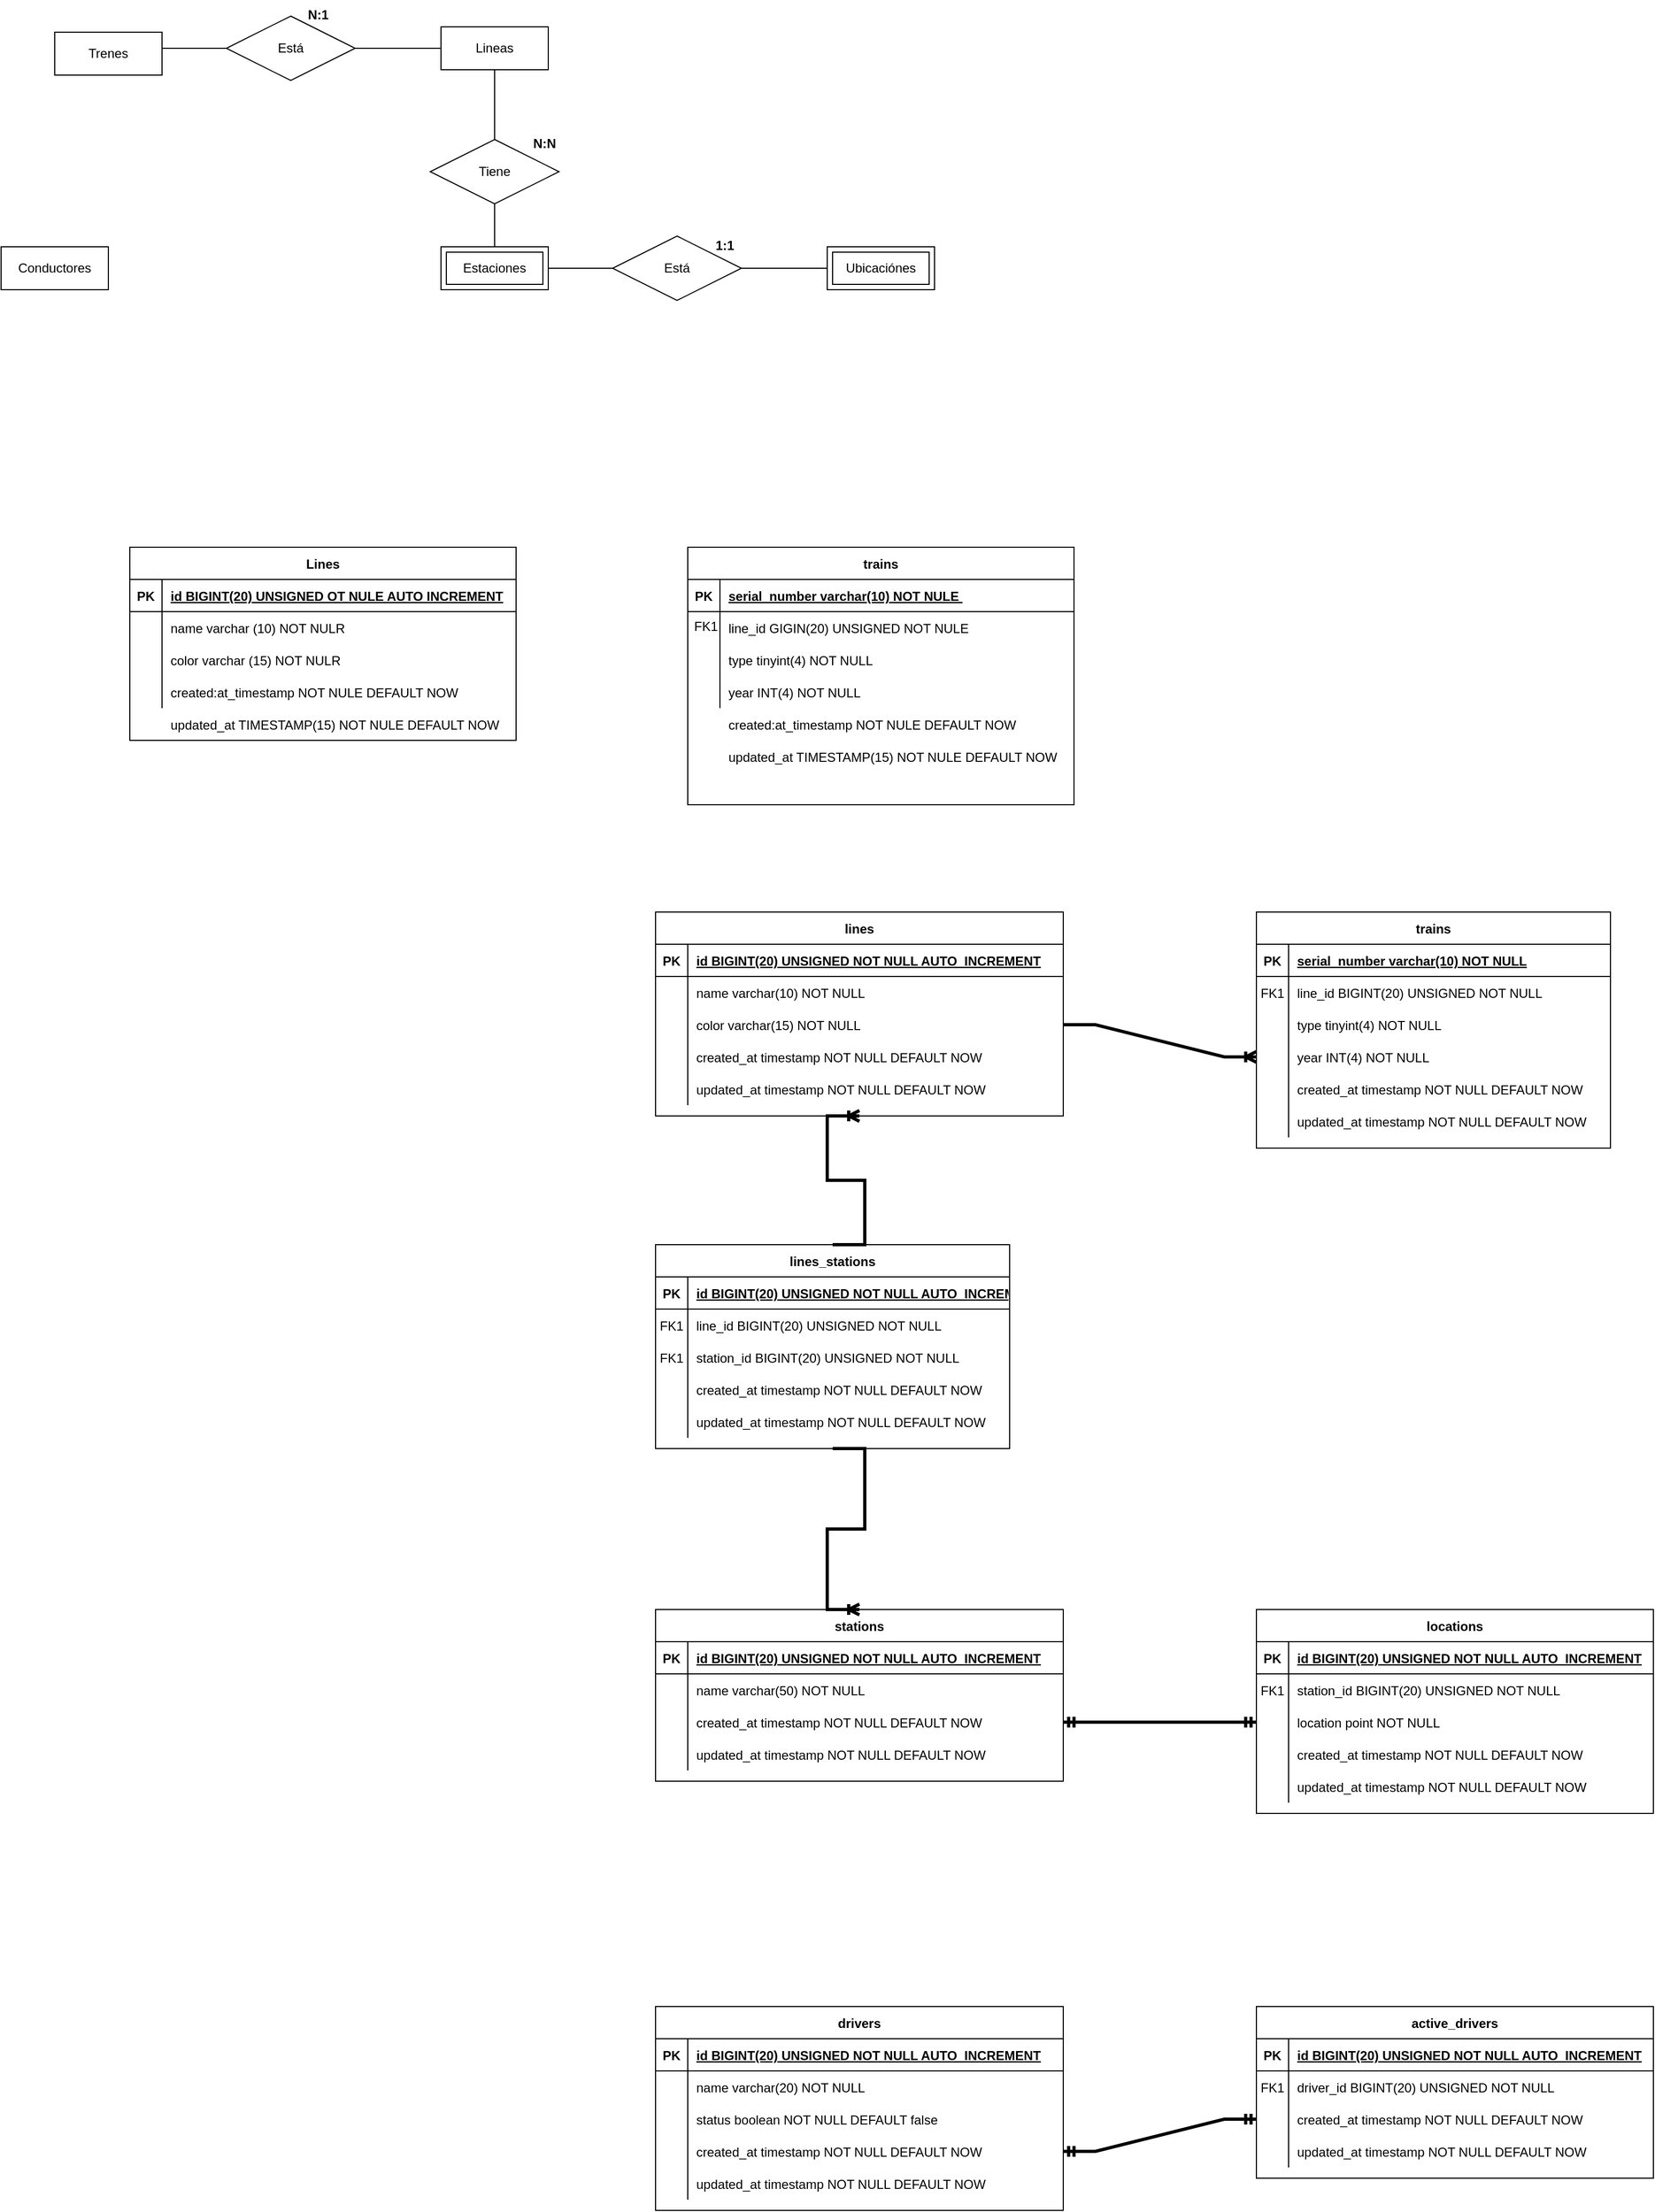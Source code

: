 <mxfile version="20.5.1" type="github">
  <diagram id="R2lEEEUBdFMjLlhIrx00" name="Page-1">
    <mxGraphModel dx="998" dy="540" grid="1" gridSize="10" guides="1" tooltips="1" connect="1" arrows="1" fold="1" page="1" pageScale="1" pageWidth="850" pageHeight="1100" math="0" shadow="0" extFonts="Permanent Marker^https://fonts.googleapis.com/css?family=Permanent+Marker">
      <root>
        <mxCell id="0" />
        <mxCell id="1" parent="0" />
        <mxCell id="ADwHL7MvLa9cQiXMFjHu-1" value="Lineas" style="whiteSpace=wrap;html=1;align=center;" vertex="1" parent="1">
          <mxGeometry x="770" y="315" width="100" height="40" as="geometry" />
        </mxCell>
        <mxCell id="ADwHL7MvLa9cQiXMFjHu-2" value="Trenes" style="whiteSpace=wrap;html=1;align=center;" vertex="1" parent="1">
          <mxGeometry x="410" y="320" width="100" height="40" as="geometry" />
        </mxCell>
        <mxCell id="ADwHL7MvLa9cQiXMFjHu-4" value="Estaciones" style="shape=ext;margin=3;double=1;whiteSpace=wrap;html=1;align=center;" vertex="1" parent="1">
          <mxGeometry x="770" y="520" width="100" height="40" as="geometry" />
        </mxCell>
        <mxCell id="ADwHL7MvLa9cQiXMFjHu-5" value="Ubicaciónes" style="shape=ext;margin=3;double=1;whiteSpace=wrap;html=1;align=center;" vertex="1" parent="1">
          <mxGeometry x="1130" y="520" width="100" height="40" as="geometry" />
        </mxCell>
        <mxCell id="ADwHL7MvLa9cQiXMFjHu-6" value="" style="line;strokeWidth=1;rotatable=0;dashed=0;labelPosition=right;align=left;verticalAlign=middle;spacingTop=0;spacingLeft=6;points=[];portConstraint=eastwest;" vertex="1" parent="1">
          <mxGeometry x="510" y="330" width="60" height="10" as="geometry" />
        </mxCell>
        <mxCell id="ADwHL7MvLa9cQiXMFjHu-8" value="" style="endArrow=none;html=1;rounded=0;exitX=0.5;exitY=1;exitDx=0;exitDy=0;" edge="1" parent="1" source="ADwHL7MvLa9cQiXMFjHu-1" target="ADwHL7MvLa9cQiXMFjHu-12">
          <mxGeometry relative="1" as="geometry">
            <mxPoint x="820" y="430" as="sourcePoint" />
            <mxPoint x="820" y="410" as="targetPoint" />
          </mxGeometry>
        </mxCell>
        <mxCell id="ADwHL7MvLa9cQiXMFjHu-10" value="Está" style="shape=rhombus;perimeter=rhombusPerimeter;whiteSpace=wrap;html=1;align=center;" vertex="1" parent="1">
          <mxGeometry x="570" y="305" width="120" height="60" as="geometry" />
        </mxCell>
        <mxCell id="ADwHL7MvLa9cQiXMFjHu-11" value="" style="line;strokeWidth=1;rotatable=0;dashed=0;labelPosition=right;align=left;verticalAlign=middle;spacingTop=0;spacingLeft=6;points=[];portConstraint=eastwest;" vertex="1" parent="1">
          <mxGeometry x="690" y="330" width="80" height="10" as="geometry" />
        </mxCell>
        <mxCell id="ADwHL7MvLa9cQiXMFjHu-12" value="Tiene" style="shape=rhombus;perimeter=rhombusPerimeter;whiteSpace=wrap;html=1;align=center;" vertex="1" parent="1">
          <mxGeometry x="760" y="420" width="120" height="60" as="geometry" />
        </mxCell>
        <mxCell id="ADwHL7MvLa9cQiXMFjHu-13" value="" style="endArrow=none;html=1;rounded=0;exitX=0.5;exitY=1;exitDx=0;exitDy=0;entryX=0.5;entryY=0;entryDx=0;entryDy=0;" edge="1" parent="1" source="ADwHL7MvLa9cQiXMFjHu-12" target="ADwHL7MvLa9cQiXMFjHu-4">
          <mxGeometry relative="1" as="geometry">
            <mxPoint x="940" y="430" as="sourcePoint" />
            <mxPoint x="940" y="495" as="targetPoint" />
          </mxGeometry>
        </mxCell>
        <mxCell id="ADwHL7MvLa9cQiXMFjHu-14" value="" style="line;strokeWidth=1;rotatable=0;dashed=0;labelPosition=right;align=left;verticalAlign=middle;spacingTop=0;spacingLeft=6;points=[];portConstraint=eastwest;" vertex="1" parent="1">
          <mxGeometry x="870" y="535" width="60" height="10" as="geometry" />
        </mxCell>
        <mxCell id="ADwHL7MvLa9cQiXMFjHu-15" value="Está" style="shape=rhombus;perimeter=rhombusPerimeter;whiteSpace=wrap;html=1;align=center;" vertex="1" parent="1">
          <mxGeometry x="930" y="510" width="120" height="60" as="geometry" />
        </mxCell>
        <mxCell id="ADwHL7MvLa9cQiXMFjHu-16" value="" style="line;strokeWidth=1;rotatable=0;dashed=0;labelPosition=right;align=left;verticalAlign=middle;spacingTop=0;spacingLeft=6;points=[];portConstraint=eastwest;" vertex="1" parent="1">
          <mxGeometry x="1050" y="535" width="80" height="10" as="geometry" />
        </mxCell>
        <mxCell id="ADwHL7MvLa9cQiXMFjHu-17" value="Conductores" style="whiteSpace=wrap;html=1;align=center;" vertex="1" parent="1">
          <mxGeometry x="360" y="520" width="100" height="40" as="geometry" />
        </mxCell>
        <mxCell id="ADwHL7MvLa9cQiXMFjHu-18" value="N:1" style="text;strokeColor=none;fillColor=none;spacingLeft=4;spacingRight=4;overflow=hidden;rotatable=0;points=[[0,0.5],[1,0.5]];portConstraint=eastwest;fontSize=12;fontStyle=1" vertex="1" parent="1">
          <mxGeometry x="640" y="290" width="40" height="30" as="geometry" />
        </mxCell>
        <mxCell id="ADwHL7MvLa9cQiXMFjHu-19" value="1:1" style="text;strokeColor=none;fillColor=none;spacingLeft=4;spacingRight=4;overflow=hidden;rotatable=0;points=[[0,0.5],[1,0.5]];portConstraint=eastwest;fontSize=12;fontStyle=1" vertex="1" parent="1">
          <mxGeometry x="1020" y="505" width="40" height="30" as="geometry" />
        </mxCell>
        <mxCell id="ADwHL7MvLa9cQiXMFjHu-20" value="N:N" style="text;strokeColor=none;fillColor=none;spacingLeft=4;spacingRight=4;overflow=hidden;rotatable=0;points=[[0,0.5],[1,0.5]];portConstraint=eastwest;fontSize=12;fontStyle=1" vertex="1" parent="1">
          <mxGeometry x="850" y="410" width="40" height="30" as="geometry" />
        </mxCell>
        <mxCell id="ADwHL7MvLa9cQiXMFjHu-21" value="Lines" style="shape=table;startSize=30;container=1;collapsible=1;childLayout=tableLayout;fixedRows=1;rowLines=0;fontStyle=1;align=center;resizeLast=1;" vertex="1" parent="1">
          <mxGeometry x="480" y="800" width="360" height="180" as="geometry">
            <mxRectangle x="480" y="800" width="70" height="30" as="alternateBounds" />
          </mxGeometry>
        </mxCell>
        <mxCell id="ADwHL7MvLa9cQiXMFjHu-22" value="" style="shape=tableRow;horizontal=0;startSize=0;swimlaneHead=0;swimlaneBody=0;fillColor=none;collapsible=0;dropTarget=0;points=[[0,0.5],[1,0.5]];portConstraint=eastwest;top=0;left=0;right=0;bottom=1;" vertex="1" parent="ADwHL7MvLa9cQiXMFjHu-21">
          <mxGeometry y="30" width="360" height="30" as="geometry" />
        </mxCell>
        <mxCell id="ADwHL7MvLa9cQiXMFjHu-23" value="PK" style="shape=partialRectangle;connectable=0;fillColor=none;top=0;left=0;bottom=0;right=0;fontStyle=1;overflow=hidden;" vertex="1" parent="ADwHL7MvLa9cQiXMFjHu-22">
          <mxGeometry width="30" height="30" as="geometry">
            <mxRectangle width="30" height="30" as="alternateBounds" />
          </mxGeometry>
        </mxCell>
        <mxCell id="ADwHL7MvLa9cQiXMFjHu-24" value="id BIGINT(20) UNSIGNED OT NULE AUTO INCREMENT" style="shape=partialRectangle;connectable=0;fillColor=none;top=0;left=0;bottom=0;right=0;align=left;spacingLeft=6;fontStyle=5;overflow=hidden;" vertex="1" parent="ADwHL7MvLa9cQiXMFjHu-22">
          <mxGeometry x="30" width="330" height="30" as="geometry">
            <mxRectangle width="330" height="30" as="alternateBounds" />
          </mxGeometry>
        </mxCell>
        <mxCell id="ADwHL7MvLa9cQiXMFjHu-25" value="" style="shape=tableRow;horizontal=0;startSize=0;swimlaneHead=0;swimlaneBody=0;fillColor=none;collapsible=0;dropTarget=0;points=[[0,0.5],[1,0.5]];portConstraint=eastwest;top=0;left=0;right=0;bottom=0;" vertex="1" parent="ADwHL7MvLa9cQiXMFjHu-21">
          <mxGeometry y="60" width="360" height="30" as="geometry" />
        </mxCell>
        <mxCell id="ADwHL7MvLa9cQiXMFjHu-26" value="" style="shape=partialRectangle;connectable=0;fillColor=none;top=0;left=0;bottom=0;right=0;editable=1;overflow=hidden;" vertex="1" parent="ADwHL7MvLa9cQiXMFjHu-25">
          <mxGeometry width="30" height="30" as="geometry">
            <mxRectangle width="30" height="30" as="alternateBounds" />
          </mxGeometry>
        </mxCell>
        <mxCell id="ADwHL7MvLa9cQiXMFjHu-27" value="name varchar (10) NOT NULR" style="shape=partialRectangle;connectable=0;fillColor=none;top=0;left=0;bottom=0;right=0;align=left;spacingLeft=6;overflow=hidden;" vertex="1" parent="ADwHL7MvLa9cQiXMFjHu-25">
          <mxGeometry x="30" width="330" height="30" as="geometry">
            <mxRectangle width="330" height="30" as="alternateBounds" />
          </mxGeometry>
        </mxCell>
        <mxCell id="ADwHL7MvLa9cQiXMFjHu-28" value="" style="shape=tableRow;horizontal=0;startSize=0;swimlaneHead=0;swimlaneBody=0;fillColor=none;collapsible=0;dropTarget=0;points=[[0,0.5],[1,0.5]];portConstraint=eastwest;top=0;left=0;right=0;bottom=0;" vertex="1" parent="ADwHL7MvLa9cQiXMFjHu-21">
          <mxGeometry y="90" width="360" height="30" as="geometry" />
        </mxCell>
        <mxCell id="ADwHL7MvLa9cQiXMFjHu-29" value="" style="shape=partialRectangle;connectable=0;fillColor=none;top=0;left=0;bottom=0;right=0;editable=1;overflow=hidden;" vertex="1" parent="ADwHL7MvLa9cQiXMFjHu-28">
          <mxGeometry width="30" height="30" as="geometry">
            <mxRectangle width="30" height="30" as="alternateBounds" />
          </mxGeometry>
        </mxCell>
        <mxCell id="ADwHL7MvLa9cQiXMFjHu-30" value="color varchar (15) NOT NULR" style="shape=partialRectangle;connectable=0;fillColor=none;top=0;left=0;bottom=0;right=0;align=left;spacingLeft=6;overflow=hidden;" vertex="1" parent="ADwHL7MvLa9cQiXMFjHu-28">
          <mxGeometry x="30" width="330" height="30" as="geometry">
            <mxRectangle width="330" height="30" as="alternateBounds" />
          </mxGeometry>
        </mxCell>
        <mxCell id="ADwHL7MvLa9cQiXMFjHu-31" value="" style="shape=tableRow;horizontal=0;startSize=0;swimlaneHead=0;swimlaneBody=0;fillColor=none;collapsible=0;dropTarget=0;points=[[0,0.5],[1,0.5]];portConstraint=eastwest;top=0;left=0;right=0;bottom=0;" vertex="1" parent="ADwHL7MvLa9cQiXMFjHu-21">
          <mxGeometry y="120" width="360" height="30" as="geometry" />
        </mxCell>
        <mxCell id="ADwHL7MvLa9cQiXMFjHu-32" value="" style="shape=partialRectangle;connectable=0;fillColor=none;top=0;left=0;bottom=0;right=0;editable=1;overflow=hidden;" vertex="1" parent="ADwHL7MvLa9cQiXMFjHu-31">
          <mxGeometry width="30" height="30" as="geometry">
            <mxRectangle width="30" height="30" as="alternateBounds" />
          </mxGeometry>
        </mxCell>
        <mxCell id="ADwHL7MvLa9cQiXMFjHu-33" value="created:at_timestamp NOT NULE DEFAULT NOW" style="shape=partialRectangle;connectable=0;fillColor=none;top=0;left=0;bottom=0;right=0;align=left;spacingLeft=6;overflow=hidden;" vertex="1" parent="ADwHL7MvLa9cQiXMFjHu-31">
          <mxGeometry x="30" width="330" height="30" as="geometry">
            <mxRectangle width="330" height="30" as="alternateBounds" />
          </mxGeometry>
        </mxCell>
        <mxCell id="ADwHL7MvLa9cQiXMFjHu-48" value="updated_at TIMESTAMP(15) NOT NULE DEFAULT NOW" style="shape=partialRectangle;connectable=0;fillColor=none;top=0;left=0;bottom=0;right=0;align=left;spacingLeft=6;overflow=hidden;" vertex="1" parent="1">
          <mxGeometry x="510" y="950" width="330" height="30" as="geometry">
            <mxRectangle width="330" height="30" as="alternateBounds" />
          </mxGeometry>
        </mxCell>
        <mxCell id="ADwHL7MvLa9cQiXMFjHu-49" value="trains" style="shape=table;startSize=30;container=1;collapsible=1;childLayout=tableLayout;fixedRows=1;rowLines=0;fontStyle=1;align=center;resizeLast=1;" vertex="1" parent="1">
          <mxGeometry x="1000" y="800" width="360" height="240" as="geometry">
            <mxRectangle x="480" y="800" width="70" height="30" as="alternateBounds" />
          </mxGeometry>
        </mxCell>
        <mxCell id="ADwHL7MvLa9cQiXMFjHu-50" value="" style="shape=tableRow;horizontal=0;startSize=0;swimlaneHead=0;swimlaneBody=0;fillColor=none;collapsible=0;dropTarget=0;points=[[0,0.5],[1,0.5]];portConstraint=eastwest;top=0;left=0;right=0;bottom=1;" vertex="1" parent="ADwHL7MvLa9cQiXMFjHu-49">
          <mxGeometry y="30" width="360" height="30" as="geometry" />
        </mxCell>
        <mxCell id="ADwHL7MvLa9cQiXMFjHu-51" value="PK" style="shape=partialRectangle;connectable=0;fillColor=none;top=0;left=0;bottom=0;right=0;fontStyle=1;overflow=hidden;" vertex="1" parent="ADwHL7MvLa9cQiXMFjHu-50">
          <mxGeometry width="30" height="30" as="geometry">
            <mxRectangle width="30" height="30" as="alternateBounds" />
          </mxGeometry>
        </mxCell>
        <mxCell id="ADwHL7MvLa9cQiXMFjHu-52" value="serial_number varchar(10) NOT NULE " style="shape=partialRectangle;connectable=0;fillColor=none;top=0;left=0;bottom=0;right=0;align=left;spacingLeft=6;fontStyle=5;overflow=hidden;" vertex="1" parent="ADwHL7MvLa9cQiXMFjHu-50">
          <mxGeometry x="30" width="330" height="30" as="geometry">
            <mxRectangle width="330" height="30" as="alternateBounds" />
          </mxGeometry>
        </mxCell>
        <mxCell id="ADwHL7MvLa9cQiXMFjHu-53" value="" style="shape=tableRow;horizontal=0;startSize=0;swimlaneHead=0;swimlaneBody=0;fillColor=none;collapsible=0;dropTarget=0;points=[[0,0.5],[1,0.5]];portConstraint=eastwest;top=0;left=0;right=0;bottom=0;" vertex="1" parent="ADwHL7MvLa9cQiXMFjHu-49">
          <mxGeometry y="60" width="360" height="30" as="geometry" />
        </mxCell>
        <mxCell id="ADwHL7MvLa9cQiXMFjHu-54" value="" style="shape=partialRectangle;connectable=0;fillColor=none;top=0;left=0;bottom=0;right=0;editable=1;overflow=hidden;" vertex="1" parent="ADwHL7MvLa9cQiXMFjHu-53">
          <mxGeometry width="30" height="30" as="geometry">
            <mxRectangle width="30" height="30" as="alternateBounds" />
          </mxGeometry>
        </mxCell>
        <mxCell id="ADwHL7MvLa9cQiXMFjHu-55" value="line_id GIGIN(20) UNSIGNED NOT NULE" style="shape=partialRectangle;connectable=0;fillColor=none;top=0;left=0;bottom=0;right=0;align=left;spacingLeft=6;overflow=hidden;" vertex="1" parent="ADwHL7MvLa9cQiXMFjHu-53">
          <mxGeometry x="30" width="330" height="30" as="geometry">
            <mxRectangle width="330" height="30" as="alternateBounds" />
          </mxGeometry>
        </mxCell>
        <mxCell id="ADwHL7MvLa9cQiXMFjHu-56" value="" style="shape=tableRow;horizontal=0;startSize=0;swimlaneHead=0;swimlaneBody=0;fillColor=none;collapsible=0;dropTarget=0;points=[[0,0.5],[1,0.5]];portConstraint=eastwest;top=0;left=0;right=0;bottom=0;" vertex="1" parent="ADwHL7MvLa9cQiXMFjHu-49">
          <mxGeometry y="90" width="360" height="30" as="geometry" />
        </mxCell>
        <mxCell id="ADwHL7MvLa9cQiXMFjHu-57" value="" style="shape=partialRectangle;connectable=0;fillColor=none;top=0;left=0;bottom=0;right=0;editable=1;overflow=hidden;" vertex="1" parent="ADwHL7MvLa9cQiXMFjHu-56">
          <mxGeometry width="30" height="30" as="geometry">
            <mxRectangle width="30" height="30" as="alternateBounds" />
          </mxGeometry>
        </mxCell>
        <mxCell id="ADwHL7MvLa9cQiXMFjHu-58" value="type tinyint(4) NOT NULL" style="shape=partialRectangle;connectable=0;fillColor=none;top=0;left=0;bottom=0;right=0;align=left;spacingLeft=6;overflow=hidden;" vertex="1" parent="ADwHL7MvLa9cQiXMFjHu-56">
          <mxGeometry x="30" width="330" height="30" as="geometry">
            <mxRectangle width="330" height="30" as="alternateBounds" />
          </mxGeometry>
        </mxCell>
        <mxCell id="ADwHL7MvLa9cQiXMFjHu-59" value="" style="shape=tableRow;horizontal=0;startSize=0;swimlaneHead=0;swimlaneBody=0;fillColor=none;collapsible=0;dropTarget=0;points=[[0,0.5],[1,0.5]];portConstraint=eastwest;top=0;left=0;right=0;bottom=0;" vertex="1" parent="ADwHL7MvLa9cQiXMFjHu-49">
          <mxGeometry y="120" width="360" height="30" as="geometry" />
        </mxCell>
        <mxCell id="ADwHL7MvLa9cQiXMFjHu-60" value="" style="shape=partialRectangle;connectable=0;fillColor=none;top=0;left=0;bottom=0;right=0;editable=1;overflow=hidden;" vertex="1" parent="ADwHL7MvLa9cQiXMFjHu-59">
          <mxGeometry width="30" height="30" as="geometry">
            <mxRectangle width="30" height="30" as="alternateBounds" />
          </mxGeometry>
        </mxCell>
        <mxCell id="ADwHL7MvLa9cQiXMFjHu-61" value="year INT(4) NOT NULL" style="shape=partialRectangle;connectable=0;fillColor=none;top=0;left=0;bottom=0;right=0;align=left;spacingLeft=6;overflow=hidden;" vertex="1" parent="ADwHL7MvLa9cQiXMFjHu-59">
          <mxGeometry x="30" width="330" height="30" as="geometry">
            <mxRectangle width="330" height="30" as="alternateBounds" />
          </mxGeometry>
        </mxCell>
        <mxCell id="ADwHL7MvLa9cQiXMFjHu-62" value="created:at_timestamp NOT NULE DEFAULT NOW" style="shape=partialRectangle;connectable=0;fillColor=none;top=0;left=0;bottom=0;right=0;align=left;spacingLeft=6;overflow=hidden;" vertex="1" parent="1">
          <mxGeometry x="1030" y="950" width="330" height="30" as="geometry">
            <mxRectangle width="330" height="30" as="alternateBounds" />
          </mxGeometry>
        </mxCell>
        <mxCell id="ADwHL7MvLa9cQiXMFjHu-63" value="FK1" style="text;strokeColor=none;fillColor=none;spacingLeft=4;spacingRight=4;overflow=hidden;rotatable=0;points=[[0,0.5],[1,0.5]];portConstraint=eastwest;fontSize=12;" vertex="1" parent="1">
          <mxGeometry x="1000" y="860" width="40" height="30" as="geometry" />
        </mxCell>
        <mxCell id="ADwHL7MvLa9cQiXMFjHu-64" value="updated_at TIMESTAMP(15) NOT NULE DEFAULT NOW" style="shape=partialRectangle;connectable=0;fillColor=none;top=0;left=0;bottom=0;right=0;align=left;spacingLeft=6;overflow=hidden;" vertex="1" parent="1">
          <mxGeometry x="1030" y="980" width="330" height="30" as="geometry">
            <mxRectangle width="330" height="30" as="alternateBounds" />
          </mxGeometry>
        </mxCell>
        <mxCell id="ADwHL7MvLa9cQiXMFjHu-66" value="lines" style="shape=table;startSize=30;container=1;collapsible=1;childLayout=tableLayout;fixedRows=1;rowLines=0;fontStyle=1;align=center;resizeLast=1;" vertex="1" parent="1">
          <mxGeometry x="970" y="1140" width="380" height="190" as="geometry" />
        </mxCell>
        <mxCell id="ADwHL7MvLa9cQiXMFjHu-67" value="" style="shape=partialRectangle;collapsible=0;dropTarget=0;pointerEvents=0;fillColor=none;points=[[0,0.5],[1,0.5]];portConstraint=eastwest;top=0;left=0;right=0;bottom=1;" vertex="1" parent="ADwHL7MvLa9cQiXMFjHu-66">
          <mxGeometry y="30" width="380" height="30" as="geometry" />
        </mxCell>
        <mxCell id="ADwHL7MvLa9cQiXMFjHu-68" value="PK" style="shape=partialRectangle;overflow=hidden;connectable=0;fillColor=none;top=0;left=0;bottom=0;right=0;fontStyle=1;" vertex="1" parent="ADwHL7MvLa9cQiXMFjHu-67">
          <mxGeometry width="30" height="30" as="geometry">
            <mxRectangle width="30" height="30" as="alternateBounds" />
          </mxGeometry>
        </mxCell>
        <mxCell id="ADwHL7MvLa9cQiXMFjHu-69" value="id BIGINT(20) UNSIGNED NOT NULL AUTO_INCREMENT" style="shape=partialRectangle;overflow=hidden;connectable=0;fillColor=none;top=0;left=0;bottom=0;right=0;align=left;spacingLeft=6;fontStyle=5;" vertex="1" parent="ADwHL7MvLa9cQiXMFjHu-67">
          <mxGeometry x="30" width="350" height="30" as="geometry">
            <mxRectangle width="350" height="30" as="alternateBounds" />
          </mxGeometry>
        </mxCell>
        <mxCell id="ADwHL7MvLa9cQiXMFjHu-70" value="" style="shape=partialRectangle;collapsible=0;dropTarget=0;pointerEvents=0;fillColor=none;points=[[0,0.5],[1,0.5]];portConstraint=eastwest;top=0;left=0;right=0;bottom=0;" vertex="1" parent="ADwHL7MvLa9cQiXMFjHu-66">
          <mxGeometry y="60" width="380" height="30" as="geometry" />
        </mxCell>
        <mxCell id="ADwHL7MvLa9cQiXMFjHu-71" value="" style="shape=partialRectangle;overflow=hidden;connectable=0;fillColor=none;top=0;left=0;bottom=0;right=0;" vertex="1" parent="ADwHL7MvLa9cQiXMFjHu-70">
          <mxGeometry width="30" height="30" as="geometry">
            <mxRectangle width="30" height="30" as="alternateBounds" />
          </mxGeometry>
        </mxCell>
        <mxCell id="ADwHL7MvLa9cQiXMFjHu-72" value="name varchar(10) NOT NULL" style="shape=partialRectangle;overflow=hidden;connectable=0;fillColor=none;top=0;left=0;bottom=0;right=0;align=left;spacingLeft=6;" vertex="1" parent="ADwHL7MvLa9cQiXMFjHu-70">
          <mxGeometry x="30" width="350" height="30" as="geometry">
            <mxRectangle width="350" height="30" as="alternateBounds" />
          </mxGeometry>
        </mxCell>
        <mxCell id="ADwHL7MvLa9cQiXMFjHu-73" value="" style="shape=partialRectangle;collapsible=0;dropTarget=0;pointerEvents=0;fillColor=none;points=[[0,0.5],[1,0.5]];portConstraint=eastwest;top=0;left=0;right=0;bottom=0;" vertex="1" parent="ADwHL7MvLa9cQiXMFjHu-66">
          <mxGeometry y="90" width="380" height="30" as="geometry" />
        </mxCell>
        <mxCell id="ADwHL7MvLa9cQiXMFjHu-74" value="" style="shape=partialRectangle;overflow=hidden;connectable=0;fillColor=none;top=0;left=0;bottom=0;right=0;" vertex="1" parent="ADwHL7MvLa9cQiXMFjHu-73">
          <mxGeometry width="30" height="30" as="geometry">
            <mxRectangle width="30" height="30" as="alternateBounds" />
          </mxGeometry>
        </mxCell>
        <mxCell id="ADwHL7MvLa9cQiXMFjHu-75" value="color varchar(15) NOT NULL" style="shape=partialRectangle;overflow=hidden;connectable=0;fillColor=none;top=0;left=0;bottom=0;right=0;align=left;spacingLeft=6;" vertex="1" parent="ADwHL7MvLa9cQiXMFjHu-73">
          <mxGeometry x="30" width="350" height="30" as="geometry">
            <mxRectangle width="350" height="30" as="alternateBounds" />
          </mxGeometry>
        </mxCell>
        <mxCell id="ADwHL7MvLa9cQiXMFjHu-76" value="" style="shape=partialRectangle;collapsible=0;dropTarget=0;pointerEvents=0;fillColor=none;points=[[0,0.5],[1,0.5]];portConstraint=eastwest;top=0;left=0;right=0;bottom=0;" vertex="1" parent="ADwHL7MvLa9cQiXMFjHu-66">
          <mxGeometry y="120" width="380" height="30" as="geometry" />
        </mxCell>
        <mxCell id="ADwHL7MvLa9cQiXMFjHu-77" value="" style="shape=partialRectangle;overflow=hidden;connectable=0;fillColor=none;top=0;left=0;bottom=0;right=0;" vertex="1" parent="ADwHL7MvLa9cQiXMFjHu-76">
          <mxGeometry width="30" height="30" as="geometry">
            <mxRectangle width="30" height="30" as="alternateBounds" />
          </mxGeometry>
        </mxCell>
        <mxCell id="ADwHL7MvLa9cQiXMFjHu-78" value="created_at timestamp NOT NULL DEFAULT NOW" style="shape=partialRectangle;overflow=hidden;connectable=0;fillColor=none;top=0;left=0;bottom=0;right=0;align=left;spacingLeft=6;" vertex="1" parent="ADwHL7MvLa9cQiXMFjHu-76">
          <mxGeometry x="30" width="350" height="30" as="geometry">
            <mxRectangle width="350" height="30" as="alternateBounds" />
          </mxGeometry>
        </mxCell>
        <mxCell id="ADwHL7MvLa9cQiXMFjHu-79" value="" style="shape=partialRectangle;collapsible=0;dropTarget=0;pointerEvents=0;fillColor=none;points=[[0,0.5],[1,0.5]];portConstraint=eastwest;top=0;left=0;right=0;bottom=0;" vertex="1" parent="ADwHL7MvLa9cQiXMFjHu-66">
          <mxGeometry y="150" width="380" height="30" as="geometry" />
        </mxCell>
        <mxCell id="ADwHL7MvLa9cQiXMFjHu-80" value="" style="shape=partialRectangle;overflow=hidden;connectable=0;fillColor=none;top=0;left=0;bottom=0;right=0;" vertex="1" parent="ADwHL7MvLa9cQiXMFjHu-79">
          <mxGeometry width="30" height="30" as="geometry">
            <mxRectangle width="30" height="30" as="alternateBounds" />
          </mxGeometry>
        </mxCell>
        <mxCell id="ADwHL7MvLa9cQiXMFjHu-81" value="updated_at timestamp NOT NULL DEFAULT NOW" style="shape=partialRectangle;overflow=hidden;connectable=0;fillColor=none;top=0;left=0;bottom=0;right=0;align=left;spacingLeft=6;" vertex="1" parent="ADwHL7MvLa9cQiXMFjHu-79">
          <mxGeometry x="30" width="350" height="30" as="geometry">
            <mxRectangle width="350" height="30" as="alternateBounds" />
          </mxGeometry>
        </mxCell>
        <mxCell id="ADwHL7MvLa9cQiXMFjHu-82" value="trains" style="shape=table;startSize=30;container=1;collapsible=1;childLayout=tableLayout;fixedRows=1;rowLines=0;fontStyle=1;align=center;resizeLast=1;" vertex="1" parent="1">
          <mxGeometry x="1530" y="1140" width="330" height="220" as="geometry" />
        </mxCell>
        <mxCell id="ADwHL7MvLa9cQiXMFjHu-83" value="" style="shape=partialRectangle;collapsible=0;dropTarget=0;pointerEvents=0;fillColor=none;points=[[0,0.5],[1,0.5]];portConstraint=eastwest;top=0;left=0;right=0;bottom=1;" vertex="1" parent="ADwHL7MvLa9cQiXMFjHu-82">
          <mxGeometry y="30" width="330" height="30" as="geometry" />
        </mxCell>
        <mxCell id="ADwHL7MvLa9cQiXMFjHu-84" value="PK" style="shape=partialRectangle;overflow=hidden;connectable=0;fillColor=none;top=0;left=0;bottom=0;right=0;fontStyle=1;" vertex="1" parent="ADwHL7MvLa9cQiXMFjHu-83">
          <mxGeometry width="30" height="30" as="geometry">
            <mxRectangle width="30" height="30" as="alternateBounds" />
          </mxGeometry>
        </mxCell>
        <mxCell id="ADwHL7MvLa9cQiXMFjHu-85" value="serial_number varchar(10) NOT NULL " style="shape=partialRectangle;overflow=hidden;connectable=0;fillColor=none;top=0;left=0;bottom=0;right=0;align=left;spacingLeft=6;fontStyle=5;" vertex="1" parent="ADwHL7MvLa9cQiXMFjHu-83">
          <mxGeometry x="30" width="300" height="30" as="geometry">
            <mxRectangle width="300" height="30" as="alternateBounds" />
          </mxGeometry>
        </mxCell>
        <mxCell id="ADwHL7MvLa9cQiXMFjHu-86" value="" style="shape=partialRectangle;collapsible=0;dropTarget=0;pointerEvents=0;fillColor=none;points=[[0,0.5],[1,0.5]];portConstraint=eastwest;top=0;left=0;right=0;bottom=0;" vertex="1" parent="ADwHL7MvLa9cQiXMFjHu-82">
          <mxGeometry y="60" width="330" height="30" as="geometry" />
        </mxCell>
        <mxCell id="ADwHL7MvLa9cQiXMFjHu-87" value="FK1" style="shape=partialRectangle;overflow=hidden;connectable=0;fillColor=none;top=0;left=0;bottom=0;right=0;" vertex="1" parent="ADwHL7MvLa9cQiXMFjHu-86">
          <mxGeometry width="30" height="30" as="geometry">
            <mxRectangle width="30" height="30" as="alternateBounds" />
          </mxGeometry>
        </mxCell>
        <mxCell id="ADwHL7MvLa9cQiXMFjHu-88" value="line_id BIGINT(20) UNSIGNED NOT NULL" style="shape=partialRectangle;overflow=hidden;connectable=0;fillColor=none;top=0;left=0;bottom=0;right=0;align=left;spacingLeft=6;" vertex="1" parent="ADwHL7MvLa9cQiXMFjHu-86">
          <mxGeometry x="30" width="300" height="30" as="geometry">
            <mxRectangle width="300" height="30" as="alternateBounds" />
          </mxGeometry>
        </mxCell>
        <mxCell id="ADwHL7MvLa9cQiXMFjHu-89" value="" style="shape=partialRectangle;collapsible=0;dropTarget=0;pointerEvents=0;fillColor=none;points=[[0,0.5],[1,0.5]];portConstraint=eastwest;top=0;left=0;right=0;bottom=0;" vertex="1" parent="ADwHL7MvLa9cQiXMFjHu-82">
          <mxGeometry y="90" width="330" height="30" as="geometry" />
        </mxCell>
        <mxCell id="ADwHL7MvLa9cQiXMFjHu-90" value="" style="shape=partialRectangle;overflow=hidden;connectable=0;fillColor=none;top=0;left=0;bottom=0;right=0;" vertex="1" parent="ADwHL7MvLa9cQiXMFjHu-89">
          <mxGeometry width="30" height="30" as="geometry">
            <mxRectangle width="30" height="30" as="alternateBounds" />
          </mxGeometry>
        </mxCell>
        <mxCell id="ADwHL7MvLa9cQiXMFjHu-91" value="type tinyint(4) NOT NULL" style="shape=partialRectangle;overflow=hidden;connectable=0;fillColor=none;top=0;left=0;bottom=0;right=0;align=left;spacingLeft=6;" vertex="1" parent="ADwHL7MvLa9cQiXMFjHu-89">
          <mxGeometry x="30" width="300" height="30" as="geometry">
            <mxRectangle width="300" height="30" as="alternateBounds" />
          </mxGeometry>
        </mxCell>
        <mxCell id="ADwHL7MvLa9cQiXMFjHu-92" value="" style="shape=partialRectangle;collapsible=0;dropTarget=0;pointerEvents=0;fillColor=none;points=[[0,0.5],[1,0.5]];portConstraint=eastwest;top=0;left=0;right=0;bottom=0;" vertex="1" parent="ADwHL7MvLa9cQiXMFjHu-82">
          <mxGeometry y="120" width="330" height="30" as="geometry" />
        </mxCell>
        <mxCell id="ADwHL7MvLa9cQiXMFjHu-93" value="" style="shape=partialRectangle;overflow=hidden;connectable=0;fillColor=none;top=0;left=0;bottom=0;right=0;" vertex="1" parent="ADwHL7MvLa9cQiXMFjHu-92">
          <mxGeometry width="30" height="30" as="geometry">
            <mxRectangle width="30" height="30" as="alternateBounds" />
          </mxGeometry>
        </mxCell>
        <mxCell id="ADwHL7MvLa9cQiXMFjHu-94" value="year INT(4) NOT NULL" style="shape=partialRectangle;overflow=hidden;connectable=0;fillColor=none;top=0;left=0;bottom=0;right=0;align=left;spacingLeft=6;" vertex="1" parent="ADwHL7MvLa9cQiXMFjHu-92">
          <mxGeometry x="30" width="300" height="30" as="geometry">
            <mxRectangle width="300" height="30" as="alternateBounds" />
          </mxGeometry>
        </mxCell>
        <mxCell id="ADwHL7MvLa9cQiXMFjHu-95" value="" style="shape=partialRectangle;collapsible=0;dropTarget=0;pointerEvents=0;fillColor=none;points=[[0,0.5],[1,0.5]];portConstraint=eastwest;top=0;left=0;right=0;bottom=0;" vertex="1" parent="ADwHL7MvLa9cQiXMFjHu-82">
          <mxGeometry y="150" width="330" height="30" as="geometry" />
        </mxCell>
        <mxCell id="ADwHL7MvLa9cQiXMFjHu-96" value="" style="shape=partialRectangle;overflow=hidden;connectable=0;fillColor=none;top=0;left=0;bottom=0;right=0;" vertex="1" parent="ADwHL7MvLa9cQiXMFjHu-95">
          <mxGeometry width="30" height="30" as="geometry">
            <mxRectangle width="30" height="30" as="alternateBounds" />
          </mxGeometry>
        </mxCell>
        <mxCell id="ADwHL7MvLa9cQiXMFjHu-97" value="created_at timestamp NOT NULL DEFAULT NOW" style="shape=partialRectangle;overflow=hidden;connectable=0;fillColor=none;top=0;left=0;bottom=0;right=0;align=left;spacingLeft=6;" vertex="1" parent="ADwHL7MvLa9cQiXMFjHu-95">
          <mxGeometry x="30" width="300" height="30" as="geometry">
            <mxRectangle width="300" height="30" as="alternateBounds" />
          </mxGeometry>
        </mxCell>
        <mxCell id="ADwHL7MvLa9cQiXMFjHu-98" value="" style="shape=partialRectangle;collapsible=0;dropTarget=0;pointerEvents=0;fillColor=none;points=[[0,0.5],[1,0.5]];portConstraint=eastwest;top=0;left=0;right=0;bottom=0;" vertex="1" parent="ADwHL7MvLa9cQiXMFjHu-82">
          <mxGeometry y="180" width="330" height="30" as="geometry" />
        </mxCell>
        <mxCell id="ADwHL7MvLa9cQiXMFjHu-99" value="" style="shape=partialRectangle;overflow=hidden;connectable=0;fillColor=none;top=0;left=0;bottom=0;right=0;" vertex="1" parent="ADwHL7MvLa9cQiXMFjHu-98">
          <mxGeometry width="30" height="30" as="geometry">
            <mxRectangle width="30" height="30" as="alternateBounds" />
          </mxGeometry>
        </mxCell>
        <mxCell id="ADwHL7MvLa9cQiXMFjHu-100" value="updated_at timestamp NOT NULL DEFAULT NOW" style="shape=partialRectangle;overflow=hidden;connectable=0;fillColor=none;top=0;left=0;bottom=0;right=0;align=left;spacingLeft=6;" vertex="1" parent="ADwHL7MvLa9cQiXMFjHu-98">
          <mxGeometry x="30" width="300" height="30" as="geometry">
            <mxRectangle width="300" height="30" as="alternateBounds" />
          </mxGeometry>
        </mxCell>
        <mxCell id="ADwHL7MvLa9cQiXMFjHu-101" value="stations" style="shape=table;startSize=30;container=1;collapsible=1;childLayout=tableLayout;fixedRows=1;rowLines=0;fontStyle=1;align=center;resizeLast=1;" vertex="1" parent="1">
          <mxGeometry x="970" y="1790" width="380" height="160.0" as="geometry" />
        </mxCell>
        <mxCell id="ADwHL7MvLa9cQiXMFjHu-102" value="" style="shape=partialRectangle;collapsible=0;dropTarget=0;pointerEvents=0;fillColor=none;points=[[0,0.5],[1,0.5]];portConstraint=eastwest;top=0;left=0;right=0;bottom=1;" vertex="1" parent="ADwHL7MvLa9cQiXMFjHu-101">
          <mxGeometry y="30" width="380" height="30" as="geometry" />
        </mxCell>
        <mxCell id="ADwHL7MvLa9cQiXMFjHu-103" value="PK" style="shape=partialRectangle;overflow=hidden;connectable=0;fillColor=none;top=0;left=0;bottom=0;right=0;fontStyle=1;" vertex="1" parent="ADwHL7MvLa9cQiXMFjHu-102">
          <mxGeometry width="30" height="30" as="geometry">
            <mxRectangle width="30" height="30" as="alternateBounds" />
          </mxGeometry>
        </mxCell>
        <mxCell id="ADwHL7MvLa9cQiXMFjHu-104" value="id BIGINT(20) UNSIGNED NOT NULL AUTO_INCREMENT" style="shape=partialRectangle;overflow=hidden;connectable=0;fillColor=none;top=0;left=0;bottom=0;right=0;align=left;spacingLeft=6;fontStyle=5;" vertex="1" parent="ADwHL7MvLa9cQiXMFjHu-102">
          <mxGeometry x="30" width="350" height="30" as="geometry">
            <mxRectangle width="350" height="30" as="alternateBounds" />
          </mxGeometry>
        </mxCell>
        <mxCell id="ADwHL7MvLa9cQiXMFjHu-105" value="" style="shape=partialRectangle;collapsible=0;dropTarget=0;pointerEvents=0;fillColor=none;points=[[0,0.5],[1,0.5]];portConstraint=eastwest;top=0;left=0;right=0;bottom=0;" vertex="1" parent="ADwHL7MvLa9cQiXMFjHu-101">
          <mxGeometry y="60" width="380" height="30" as="geometry" />
        </mxCell>
        <mxCell id="ADwHL7MvLa9cQiXMFjHu-106" value="" style="shape=partialRectangle;overflow=hidden;connectable=0;fillColor=none;top=0;left=0;bottom=0;right=0;" vertex="1" parent="ADwHL7MvLa9cQiXMFjHu-105">
          <mxGeometry width="30" height="30" as="geometry">
            <mxRectangle width="30" height="30" as="alternateBounds" />
          </mxGeometry>
        </mxCell>
        <mxCell id="ADwHL7MvLa9cQiXMFjHu-107" value="name varchar(50) NOT NULL" style="shape=partialRectangle;overflow=hidden;connectable=0;fillColor=none;top=0;left=0;bottom=0;right=0;align=left;spacingLeft=6;" vertex="1" parent="ADwHL7MvLa9cQiXMFjHu-105">
          <mxGeometry x="30" width="350" height="30" as="geometry">
            <mxRectangle width="350" height="30" as="alternateBounds" />
          </mxGeometry>
        </mxCell>
        <mxCell id="ADwHL7MvLa9cQiXMFjHu-108" value="" style="shape=partialRectangle;collapsible=0;dropTarget=0;pointerEvents=0;fillColor=none;points=[[0,0.5],[1,0.5]];portConstraint=eastwest;top=0;left=0;right=0;bottom=0;" vertex="1" parent="ADwHL7MvLa9cQiXMFjHu-101">
          <mxGeometry y="90" width="380" height="30" as="geometry" />
        </mxCell>
        <mxCell id="ADwHL7MvLa9cQiXMFjHu-109" value="" style="shape=partialRectangle;overflow=hidden;connectable=0;fillColor=none;top=0;left=0;bottom=0;right=0;" vertex="1" parent="ADwHL7MvLa9cQiXMFjHu-108">
          <mxGeometry width="30" height="30" as="geometry">
            <mxRectangle width="30" height="30" as="alternateBounds" />
          </mxGeometry>
        </mxCell>
        <mxCell id="ADwHL7MvLa9cQiXMFjHu-110" value="created_at timestamp NOT NULL DEFAULT NOW" style="shape=partialRectangle;overflow=hidden;connectable=0;fillColor=none;top=0;left=0;bottom=0;right=0;align=left;spacingLeft=6;" vertex="1" parent="ADwHL7MvLa9cQiXMFjHu-108">
          <mxGeometry x="30" width="350" height="30" as="geometry">
            <mxRectangle width="350" height="30" as="alternateBounds" />
          </mxGeometry>
        </mxCell>
        <mxCell id="ADwHL7MvLa9cQiXMFjHu-111" value="" style="shape=partialRectangle;collapsible=0;dropTarget=0;pointerEvents=0;fillColor=none;points=[[0,0.5],[1,0.5]];portConstraint=eastwest;top=0;left=0;right=0;bottom=0;" vertex="1" parent="ADwHL7MvLa9cQiXMFjHu-101">
          <mxGeometry y="120" width="380" height="30" as="geometry" />
        </mxCell>
        <mxCell id="ADwHL7MvLa9cQiXMFjHu-112" value="" style="shape=partialRectangle;overflow=hidden;connectable=0;fillColor=none;top=0;left=0;bottom=0;right=0;" vertex="1" parent="ADwHL7MvLa9cQiXMFjHu-111">
          <mxGeometry width="30" height="30" as="geometry">
            <mxRectangle width="30" height="30" as="alternateBounds" />
          </mxGeometry>
        </mxCell>
        <mxCell id="ADwHL7MvLa9cQiXMFjHu-113" value="updated_at timestamp NOT NULL DEFAULT NOW" style="shape=partialRectangle;overflow=hidden;connectable=0;fillColor=none;top=0;left=0;bottom=0;right=0;align=left;spacingLeft=6;" vertex="1" parent="ADwHL7MvLa9cQiXMFjHu-111">
          <mxGeometry x="30" width="350" height="30" as="geometry">
            <mxRectangle width="350" height="30" as="alternateBounds" />
          </mxGeometry>
        </mxCell>
        <mxCell id="ADwHL7MvLa9cQiXMFjHu-114" value="locations" style="shape=table;startSize=30;container=1;collapsible=1;childLayout=tableLayout;fixedRows=1;rowLines=0;fontStyle=1;align=center;resizeLast=1;" vertex="1" parent="1">
          <mxGeometry x="1530" y="1790" width="370" height="190" as="geometry" />
        </mxCell>
        <mxCell id="ADwHL7MvLa9cQiXMFjHu-115" value="" style="shape=partialRectangle;collapsible=0;dropTarget=0;pointerEvents=0;fillColor=none;points=[[0,0.5],[1,0.5]];portConstraint=eastwest;top=0;left=0;right=0;bottom=1;" vertex="1" parent="ADwHL7MvLa9cQiXMFjHu-114">
          <mxGeometry y="30" width="370" height="30" as="geometry" />
        </mxCell>
        <mxCell id="ADwHL7MvLa9cQiXMFjHu-116" value="PK" style="shape=partialRectangle;overflow=hidden;connectable=0;fillColor=none;top=0;left=0;bottom=0;right=0;fontStyle=1;" vertex="1" parent="ADwHL7MvLa9cQiXMFjHu-115">
          <mxGeometry width="30" height="30" as="geometry">
            <mxRectangle width="30" height="30" as="alternateBounds" />
          </mxGeometry>
        </mxCell>
        <mxCell id="ADwHL7MvLa9cQiXMFjHu-117" value="id BIGINT(20) UNSIGNED NOT NULL AUTO_INCREMENT" style="shape=partialRectangle;overflow=hidden;connectable=0;fillColor=none;top=0;left=0;bottom=0;right=0;align=left;spacingLeft=6;fontStyle=5;" vertex="1" parent="ADwHL7MvLa9cQiXMFjHu-115">
          <mxGeometry x="30" width="340" height="30" as="geometry">
            <mxRectangle width="340" height="30" as="alternateBounds" />
          </mxGeometry>
        </mxCell>
        <mxCell id="ADwHL7MvLa9cQiXMFjHu-118" value="" style="shape=partialRectangle;collapsible=0;dropTarget=0;pointerEvents=0;fillColor=none;points=[[0,0.5],[1,0.5]];portConstraint=eastwest;top=0;left=0;right=0;bottom=0;" vertex="1" parent="ADwHL7MvLa9cQiXMFjHu-114">
          <mxGeometry y="60" width="370" height="30" as="geometry" />
        </mxCell>
        <mxCell id="ADwHL7MvLa9cQiXMFjHu-119" value="FK1" style="shape=partialRectangle;overflow=hidden;connectable=0;fillColor=none;top=0;left=0;bottom=0;right=0;" vertex="1" parent="ADwHL7MvLa9cQiXMFjHu-118">
          <mxGeometry width="30" height="30" as="geometry">
            <mxRectangle width="30" height="30" as="alternateBounds" />
          </mxGeometry>
        </mxCell>
        <mxCell id="ADwHL7MvLa9cQiXMFjHu-120" value="station_id BIGINT(20) UNSIGNED NOT NULL" style="shape=partialRectangle;overflow=hidden;connectable=0;fillColor=none;top=0;left=0;bottom=0;right=0;align=left;spacingLeft=6;" vertex="1" parent="ADwHL7MvLa9cQiXMFjHu-118">
          <mxGeometry x="30" width="340" height="30" as="geometry">
            <mxRectangle width="340" height="30" as="alternateBounds" />
          </mxGeometry>
        </mxCell>
        <mxCell id="ADwHL7MvLa9cQiXMFjHu-121" value="" style="shape=partialRectangle;collapsible=0;dropTarget=0;pointerEvents=0;fillColor=none;points=[[0,0.5],[1,0.5]];portConstraint=eastwest;top=0;left=0;right=0;bottom=0;" vertex="1" parent="ADwHL7MvLa9cQiXMFjHu-114">
          <mxGeometry y="90" width="370" height="30" as="geometry" />
        </mxCell>
        <mxCell id="ADwHL7MvLa9cQiXMFjHu-122" value="" style="shape=partialRectangle;overflow=hidden;connectable=0;fillColor=none;top=0;left=0;bottom=0;right=0;" vertex="1" parent="ADwHL7MvLa9cQiXMFjHu-121">
          <mxGeometry width="30" height="30" as="geometry">
            <mxRectangle width="30" height="30" as="alternateBounds" />
          </mxGeometry>
        </mxCell>
        <mxCell id="ADwHL7MvLa9cQiXMFjHu-123" value="location point NOT NULL" style="shape=partialRectangle;overflow=hidden;connectable=0;fillColor=none;top=0;left=0;bottom=0;right=0;align=left;spacingLeft=6;" vertex="1" parent="ADwHL7MvLa9cQiXMFjHu-121">
          <mxGeometry x="30" width="340" height="30" as="geometry">
            <mxRectangle width="340" height="30" as="alternateBounds" />
          </mxGeometry>
        </mxCell>
        <mxCell id="ADwHL7MvLa9cQiXMFjHu-124" value="" style="shape=partialRectangle;collapsible=0;dropTarget=0;pointerEvents=0;fillColor=none;points=[[0,0.5],[1,0.5]];portConstraint=eastwest;top=0;left=0;right=0;bottom=0;" vertex="1" parent="ADwHL7MvLa9cQiXMFjHu-114">
          <mxGeometry y="120" width="370" height="30" as="geometry" />
        </mxCell>
        <mxCell id="ADwHL7MvLa9cQiXMFjHu-125" value="" style="shape=partialRectangle;overflow=hidden;connectable=0;fillColor=none;top=0;left=0;bottom=0;right=0;" vertex="1" parent="ADwHL7MvLa9cQiXMFjHu-124">
          <mxGeometry width="30" height="30" as="geometry">
            <mxRectangle width="30" height="30" as="alternateBounds" />
          </mxGeometry>
        </mxCell>
        <mxCell id="ADwHL7MvLa9cQiXMFjHu-126" value="created_at timestamp NOT NULL DEFAULT NOW" style="shape=partialRectangle;overflow=hidden;connectable=0;fillColor=none;top=0;left=0;bottom=0;right=0;align=left;spacingLeft=6;" vertex="1" parent="ADwHL7MvLa9cQiXMFjHu-124">
          <mxGeometry x="30" width="340" height="30" as="geometry">
            <mxRectangle width="340" height="30" as="alternateBounds" />
          </mxGeometry>
        </mxCell>
        <mxCell id="ADwHL7MvLa9cQiXMFjHu-127" value="" style="shape=partialRectangle;collapsible=0;dropTarget=0;pointerEvents=0;fillColor=none;points=[[0,0.5],[1,0.5]];portConstraint=eastwest;top=0;left=0;right=0;bottom=0;" vertex="1" parent="ADwHL7MvLa9cQiXMFjHu-114">
          <mxGeometry y="150" width="370" height="30" as="geometry" />
        </mxCell>
        <mxCell id="ADwHL7MvLa9cQiXMFjHu-128" value="" style="shape=partialRectangle;overflow=hidden;connectable=0;fillColor=none;top=0;left=0;bottom=0;right=0;" vertex="1" parent="ADwHL7MvLa9cQiXMFjHu-127">
          <mxGeometry width="30" height="30" as="geometry">
            <mxRectangle width="30" height="30" as="alternateBounds" />
          </mxGeometry>
        </mxCell>
        <mxCell id="ADwHL7MvLa9cQiXMFjHu-129" value="updated_at timestamp NOT NULL DEFAULT NOW" style="shape=partialRectangle;overflow=hidden;connectable=0;fillColor=none;top=0;left=0;bottom=0;right=0;align=left;spacingLeft=6;" vertex="1" parent="ADwHL7MvLa9cQiXMFjHu-127">
          <mxGeometry x="30" width="340" height="30" as="geometry">
            <mxRectangle width="340" height="30" as="alternateBounds" />
          </mxGeometry>
        </mxCell>
        <mxCell id="ADwHL7MvLa9cQiXMFjHu-130" value="drivers" style="shape=table;startSize=30;container=1;collapsible=1;childLayout=tableLayout;fixedRows=1;rowLines=0;fontStyle=1;align=center;resizeLast=1;" vertex="1" parent="1">
          <mxGeometry x="970" y="2160" width="380" height="190.0" as="geometry" />
        </mxCell>
        <mxCell id="ADwHL7MvLa9cQiXMFjHu-131" value="" style="shape=partialRectangle;collapsible=0;dropTarget=0;pointerEvents=0;fillColor=none;points=[[0,0.5],[1,0.5]];portConstraint=eastwest;top=0;left=0;right=0;bottom=1;" vertex="1" parent="ADwHL7MvLa9cQiXMFjHu-130">
          <mxGeometry y="30" width="380" height="30" as="geometry" />
        </mxCell>
        <mxCell id="ADwHL7MvLa9cQiXMFjHu-132" value="PK" style="shape=partialRectangle;overflow=hidden;connectable=0;fillColor=none;top=0;left=0;bottom=0;right=0;fontStyle=1;" vertex="1" parent="ADwHL7MvLa9cQiXMFjHu-131">
          <mxGeometry width="30" height="30" as="geometry">
            <mxRectangle width="30" height="30" as="alternateBounds" />
          </mxGeometry>
        </mxCell>
        <mxCell id="ADwHL7MvLa9cQiXMFjHu-133" value="id BIGINT(20) UNSIGNED NOT NULL AUTO_INCREMENT" style="shape=partialRectangle;overflow=hidden;connectable=0;fillColor=none;top=0;left=0;bottom=0;right=0;align=left;spacingLeft=6;fontStyle=5;" vertex="1" parent="ADwHL7MvLa9cQiXMFjHu-131">
          <mxGeometry x="30" width="350" height="30" as="geometry">
            <mxRectangle width="350" height="30" as="alternateBounds" />
          </mxGeometry>
        </mxCell>
        <mxCell id="ADwHL7MvLa9cQiXMFjHu-134" value="" style="shape=partialRectangle;collapsible=0;dropTarget=0;pointerEvents=0;fillColor=none;points=[[0,0.5],[1,0.5]];portConstraint=eastwest;top=0;left=0;right=0;bottom=0;" vertex="1" parent="ADwHL7MvLa9cQiXMFjHu-130">
          <mxGeometry y="60" width="380" height="30" as="geometry" />
        </mxCell>
        <mxCell id="ADwHL7MvLa9cQiXMFjHu-135" value="" style="shape=partialRectangle;overflow=hidden;connectable=0;fillColor=none;top=0;left=0;bottom=0;right=0;" vertex="1" parent="ADwHL7MvLa9cQiXMFjHu-134">
          <mxGeometry width="30" height="30" as="geometry">
            <mxRectangle width="30" height="30" as="alternateBounds" />
          </mxGeometry>
        </mxCell>
        <mxCell id="ADwHL7MvLa9cQiXMFjHu-136" value="name varchar(20) NOT NULL" style="shape=partialRectangle;overflow=hidden;connectable=0;fillColor=none;top=0;left=0;bottom=0;right=0;align=left;spacingLeft=6;" vertex="1" parent="ADwHL7MvLa9cQiXMFjHu-134">
          <mxGeometry x="30" width="350" height="30" as="geometry">
            <mxRectangle width="350" height="30" as="alternateBounds" />
          </mxGeometry>
        </mxCell>
        <mxCell id="ADwHL7MvLa9cQiXMFjHu-137" value="" style="shape=partialRectangle;collapsible=0;dropTarget=0;pointerEvents=0;fillColor=none;points=[[0,0.5],[1,0.5]];portConstraint=eastwest;top=0;left=0;right=0;bottom=0;" vertex="1" parent="ADwHL7MvLa9cQiXMFjHu-130">
          <mxGeometry y="90" width="380" height="30" as="geometry" />
        </mxCell>
        <mxCell id="ADwHL7MvLa9cQiXMFjHu-138" value="" style="shape=partialRectangle;overflow=hidden;connectable=0;fillColor=none;top=0;left=0;bottom=0;right=0;" vertex="1" parent="ADwHL7MvLa9cQiXMFjHu-137">
          <mxGeometry width="30" height="30" as="geometry">
            <mxRectangle width="30" height="30" as="alternateBounds" />
          </mxGeometry>
        </mxCell>
        <mxCell id="ADwHL7MvLa9cQiXMFjHu-139" value="status boolean NOT NULL DEFAULT false" style="shape=partialRectangle;overflow=hidden;connectable=0;fillColor=none;top=0;left=0;bottom=0;right=0;align=left;spacingLeft=6;" vertex="1" parent="ADwHL7MvLa9cQiXMFjHu-137">
          <mxGeometry x="30" width="350" height="30" as="geometry">
            <mxRectangle width="350" height="30" as="alternateBounds" />
          </mxGeometry>
        </mxCell>
        <mxCell id="ADwHL7MvLa9cQiXMFjHu-140" value="" style="shape=partialRectangle;collapsible=0;dropTarget=0;pointerEvents=0;fillColor=none;points=[[0,0.5],[1,0.5]];portConstraint=eastwest;top=0;left=0;right=0;bottom=0;" vertex="1" parent="ADwHL7MvLa9cQiXMFjHu-130">
          <mxGeometry y="120" width="380" height="30" as="geometry" />
        </mxCell>
        <mxCell id="ADwHL7MvLa9cQiXMFjHu-141" value="" style="shape=partialRectangle;overflow=hidden;connectable=0;fillColor=none;top=0;left=0;bottom=0;right=0;" vertex="1" parent="ADwHL7MvLa9cQiXMFjHu-140">
          <mxGeometry width="30" height="30" as="geometry">
            <mxRectangle width="30" height="30" as="alternateBounds" />
          </mxGeometry>
        </mxCell>
        <mxCell id="ADwHL7MvLa9cQiXMFjHu-142" value="created_at timestamp NOT NULL DEFAULT NOW" style="shape=partialRectangle;overflow=hidden;connectable=0;fillColor=none;top=0;left=0;bottom=0;right=0;align=left;spacingLeft=6;" vertex="1" parent="ADwHL7MvLa9cQiXMFjHu-140">
          <mxGeometry x="30" width="350" height="30" as="geometry">
            <mxRectangle width="350" height="30" as="alternateBounds" />
          </mxGeometry>
        </mxCell>
        <mxCell id="ADwHL7MvLa9cQiXMFjHu-143" value="" style="shape=partialRectangle;collapsible=0;dropTarget=0;pointerEvents=0;fillColor=none;points=[[0,0.5],[1,0.5]];portConstraint=eastwest;top=0;left=0;right=0;bottom=0;" vertex="1" parent="ADwHL7MvLa9cQiXMFjHu-130">
          <mxGeometry y="150" width="380" height="30" as="geometry" />
        </mxCell>
        <mxCell id="ADwHL7MvLa9cQiXMFjHu-144" value="" style="shape=partialRectangle;overflow=hidden;connectable=0;fillColor=none;top=0;left=0;bottom=0;right=0;" vertex="1" parent="ADwHL7MvLa9cQiXMFjHu-143">
          <mxGeometry width="30" height="30" as="geometry">
            <mxRectangle width="30" height="30" as="alternateBounds" />
          </mxGeometry>
        </mxCell>
        <mxCell id="ADwHL7MvLa9cQiXMFjHu-145" value="updated_at timestamp NOT NULL DEFAULT NOW" style="shape=partialRectangle;overflow=hidden;connectable=0;fillColor=none;top=0;left=0;bottom=0;right=0;align=left;spacingLeft=6;" vertex="1" parent="ADwHL7MvLa9cQiXMFjHu-143">
          <mxGeometry x="30" width="350" height="30" as="geometry">
            <mxRectangle width="350" height="30" as="alternateBounds" />
          </mxGeometry>
        </mxCell>
        <mxCell id="ADwHL7MvLa9cQiXMFjHu-146" value="active_drivers" style="shape=table;startSize=30;container=1;collapsible=1;childLayout=tableLayout;fixedRows=1;rowLines=0;fontStyle=1;align=center;resizeLast=1;" vertex="1" parent="1">
          <mxGeometry x="1530" y="2160" width="370" height="160" as="geometry" />
        </mxCell>
        <mxCell id="ADwHL7MvLa9cQiXMFjHu-147" value="" style="shape=partialRectangle;collapsible=0;dropTarget=0;pointerEvents=0;fillColor=none;points=[[0,0.5],[1,0.5]];portConstraint=eastwest;top=0;left=0;right=0;bottom=1;" vertex="1" parent="ADwHL7MvLa9cQiXMFjHu-146">
          <mxGeometry y="30" width="370" height="30" as="geometry" />
        </mxCell>
        <mxCell id="ADwHL7MvLa9cQiXMFjHu-148" value="PK" style="shape=partialRectangle;overflow=hidden;connectable=0;fillColor=none;top=0;left=0;bottom=0;right=0;fontStyle=1;" vertex="1" parent="ADwHL7MvLa9cQiXMFjHu-147">
          <mxGeometry width="30" height="30" as="geometry">
            <mxRectangle width="30" height="30" as="alternateBounds" />
          </mxGeometry>
        </mxCell>
        <mxCell id="ADwHL7MvLa9cQiXMFjHu-149" value="id BIGINT(20) UNSIGNED NOT NULL AUTO_INCREMENT" style="shape=partialRectangle;overflow=hidden;connectable=0;fillColor=none;top=0;left=0;bottom=0;right=0;align=left;spacingLeft=6;fontStyle=5;" vertex="1" parent="ADwHL7MvLa9cQiXMFjHu-147">
          <mxGeometry x="30" width="340" height="30" as="geometry">
            <mxRectangle width="340" height="30" as="alternateBounds" />
          </mxGeometry>
        </mxCell>
        <mxCell id="ADwHL7MvLa9cQiXMFjHu-150" value="" style="shape=partialRectangle;collapsible=0;dropTarget=0;pointerEvents=0;fillColor=none;points=[[0,0.5],[1,0.5]];portConstraint=eastwest;top=0;left=0;right=0;bottom=0;" vertex="1" parent="ADwHL7MvLa9cQiXMFjHu-146">
          <mxGeometry y="60" width="370" height="30" as="geometry" />
        </mxCell>
        <mxCell id="ADwHL7MvLa9cQiXMFjHu-151" value="FK1" style="shape=partialRectangle;overflow=hidden;connectable=0;fillColor=none;top=0;left=0;bottom=0;right=0;" vertex="1" parent="ADwHL7MvLa9cQiXMFjHu-150">
          <mxGeometry width="30" height="30" as="geometry">
            <mxRectangle width="30" height="30" as="alternateBounds" />
          </mxGeometry>
        </mxCell>
        <mxCell id="ADwHL7MvLa9cQiXMFjHu-152" value="driver_id BIGINT(20) UNSIGNED NOT NULL" style="shape=partialRectangle;overflow=hidden;connectable=0;fillColor=none;top=0;left=0;bottom=0;right=0;align=left;spacingLeft=6;" vertex="1" parent="ADwHL7MvLa9cQiXMFjHu-150">
          <mxGeometry x="30" width="340" height="30" as="geometry">
            <mxRectangle width="340" height="30" as="alternateBounds" />
          </mxGeometry>
        </mxCell>
        <mxCell id="ADwHL7MvLa9cQiXMFjHu-153" value="" style="shape=partialRectangle;collapsible=0;dropTarget=0;pointerEvents=0;fillColor=none;points=[[0,0.5],[1,0.5]];portConstraint=eastwest;top=0;left=0;right=0;bottom=0;" vertex="1" parent="ADwHL7MvLa9cQiXMFjHu-146">
          <mxGeometry y="90" width="370" height="30" as="geometry" />
        </mxCell>
        <mxCell id="ADwHL7MvLa9cQiXMFjHu-154" value="" style="shape=partialRectangle;overflow=hidden;connectable=0;fillColor=none;top=0;left=0;bottom=0;right=0;" vertex="1" parent="ADwHL7MvLa9cQiXMFjHu-153">
          <mxGeometry width="30" height="30" as="geometry">
            <mxRectangle width="30" height="30" as="alternateBounds" />
          </mxGeometry>
        </mxCell>
        <mxCell id="ADwHL7MvLa9cQiXMFjHu-155" value="created_at timestamp NOT NULL DEFAULT NOW" style="shape=partialRectangle;overflow=hidden;connectable=0;fillColor=none;top=0;left=0;bottom=0;right=0;align=left;spacingLeft=6;" vertex="1" parent="ADwHL7MvLa9cQiXMFjHu-153">
          <mxGeometry x="30" width="340" height="30" as="geometry">
            <mxRectangle width="340" height="30" as="alternateBounds" />
          </mxGeometry>
        </mxCell>
        <mxCell id="ADwHL7MvLa9cQiXMFjHu-156" value="" style="shape=partialRectangle;collapsible=0;dropTarget=0;pointerEvents=0;fillColor=none;points=[[0,0.5],[1,0.5]];portConstraint=eastwest;top=0;left=0;right=0;bottom=0;" vertex="1" parent="ADwHL7MvLa9cQiXMFjHu-146">
          <mxGeometry y="120" width="370" height="30" as="geometry" />
        </mxCell>
        <mxCell id="ADwHL7MvLa9cQiXMFjHu-157" value="" style="shape=partialRectangle;overflow=hidden;connectable=0;fillColor=none;top=0;left=0;bottom=0;right=0;" vertex="1" parent="ADwHL7MvLa9cQiXMFjHu-156">
          <mxGeometry width="30" height="30" as="geometry">
            <mxRectangle width="30" height="30" as="alternateBounds" />
          </mxGeometry>
        </mxCell>
        <mxCell id="ADwHL7MvLa9cQiXMFjHu-158" value="updated_at timestamp NOT NULL DEFAULT NOW" style="shape=partialRectangle;overflow=hidden;connectable=0;fillColor=none;top=0;left=0;bottom=0;right=0;align=left;spacingLeft=6;" vertex="1" parent="ADwHL7MvLa9cQiXMFjHu-156">
          <mxGeometry x="30" width="340" height="30" as="geometry">
            <mxRectangle width="340" height="30" as="alternateBounds" />
          </mxGeometry>
        </mxCell>
        <mxCell id="ADwHL7MvLa9cQiXMFjHu-159" value="" style="edgeStyle=entityRelationEdgeStyle;fontSize=12;html=1;endArrow=ERoneToMany;rounded=0;exitX=1;exitY=0.5;exitDx=0;exitDy=0;entryX=0;entryY=0.5;entryDx=0;entryDy=0;strokeWidth=3;" edge="1" parent="1" source="ADwHL7MvLa9cQiXMFjHu-73" target="ADwHL7MvLa9cQiXMFjHu-92">
          <mxGeometry width="100" height="100" relative="1" as="geometry">
            <mxPoint x="1440" y="1400" as="sourcePoint" />
            <mxPoint x="1540" y="1300" as="targetPoint" />
          </mxGeometry>
        </mxCell>
        <mxCell id="ADwHL7MvLa9cQiXMFjHu-160" value="" style="edgeStyle=entityRelationEdgeStyle;fontSize=12;html=1;endArrow=ERmandOne;startArrow=ERmandOne;rounded=0;strokeWidth=3;exitX=1;exitY=0.5;exitDx=0;exitDy=0;entryX=0;entryY=0.5;entryDx=0;entryDy=0;" edge="1" parent="1" source="ADwHL7MvLa9cQiXMFjHu-108" target="ADwHL7MvLa9cQiXMFjHu-121">
          <mxGeometry width="100" height="100" relative="1" as="geometry">
            <mxPoint x="1370" y="1970" as="sourcePoint" />
            <mxPoint x="1470" y="1870" as="targetPoint" />
          </mxGeometry>
        </mxCell>
        <mxCell id="ADwHL7MvLa9cQiXMFjHu-161" value="" style="edgeStyle=entityRelationEdgeStyle;fontSize=12;html=1;endArrow=ERmandOne;startArrow=ERmandOne;rounded=0;strokeWidth=3;exitX=1;exitY=0.5;exitDx=0;exitDy=0;entryX=0;entryY=0.5;entryDx=0;entryDy=0;" edge="1" parent="1" source="ADwHL7MvLa9cQiXMFjHu-140" target="ADwHL7MvLa9cQiXMFjHu-153">
          <mxGeometry width="100" height="100" relative="1" as="geometry">
            <mxPoint x="1380" y="2050" as="sourcePoint" />
            <mxPoint x="1560" y="2050" as="targetPoint" />
          </mxGeometry>
        </mxCell>
        <mxCell id="ADwHL7MvLa9cQiXMFjHu-162" value="lines_stations" style="shape=table;startSize=30;container=1;collapsible=1;childLayout=tableLayout;fixedRows=1;rowLines=0;fontStyle=1;align=center;resizeLast=1;" vertex="1" parent="1">
          <mxGeometry x="970" y="1450" width="330" height="190" as="geometry" />
        </mxCell>
        <mxCell id="ADwHL7MvLa9cQiXMFjHu-163" value="" style="shape=partialRectangle;collapsible=0;dropTarget=0;pointerEvents=0;fillColor=none;points=[[0,0.5],[1,0.5]];portConstraint=eastwest;top=0;left=0;right=0;bottom=1;" vertex="1" parent="ADwHL7MvLa9cQiXMFjHu-162">
          <mxGeometry y="30" width="330" height="30" as="geometry" />
        </mxCell>
        <mxCell id="ADwHL7MvLa9cQiXMFjHu-164" value="PK" style="shape=partialRectangle;overflow=hidden;connectable=0;fillColor=none;top=0;left=0;bottom=0;right=0;fontStyle=1;" vertex="1" parent="ADwHL7MvLa9cQiXMFjHu-163">
          <mxGeometry width="30" height="30" as="geometry">
            <mxRectangle width="30" height="30" as="alternateBounds" />
          </mxGeometry>
        </mxCell>
        <mxCell id="ADwHL7MvLa9cQiXMFjHu-165" value="id BIGINT(20) UNSIGNED NOT NULL AUTO_INCREMENT" style="shape=partialRectangle;overflow=hidden;connectable=0;fillColor=none;top=0;left=0;bottom=0;right=0;align=left;spacingLeft=6;fontStyle=5;" vertex="1" parent="ADwHL7MvLa9cQiXMFjHu-163">
          <mxGeometry x="30" width="300" height="30" as="geometry">
            <mxRectangle width="300" height="30" as="alternateBounds" />
          </mxGeometry>
        </mxCell>
        <mxCell id="ADwHL7MvLa9cQiXMFjHu-166" value="" style="shape=partialRectangle;collapsible=0;dropTarget=0;pointerEvents=0;fillColor=none;points=[[0,0.5],[1,0.5]];portConstraint=eastwest;top=0;left=0;right=0;bottom=0;" vertex="1" parent="ADwHL7MvLa9cQiXMFjHu-162">
          <mxGeometry y="60" width="330" height="30" as="geometry" />
        </mxCell>
        <mxCell id="ADwHL7MvLa9cQiXMFjHu-167" value="FK1" style="shape=partialRectangle;overflow=hidden;connectable=0;fillColor=none;top=0;left=0;bottom=0;right=0;" vertex="1" parent="ADwHL7MvLa9cQiXMFjHu-166">
          <mxGeometry width="30" height="30" as="geometry">
            <mxRectangle width="30" height="30" as="alternateBounds" />
          </mxGeometry>
        </mxCell>
        <mxCell id="ADwHL7MvLa9cQiXMFjHu-168" value="line_id BIGINT(20) UNSIGNED NOT NULL" style="shape=partialRectangle;overflow=hidden;connectable=0;fillColor=none;top=0;left=0;bottom=0;right=0;align=left;spacingLeft=6;" vertex="1" parent="ADwHL7MvLa9cQiXMFjHu-166">
          <mxGeometry x="30" width="300" height="30" as="geometry">
            <mxRectangle width="300" height="30" as="alternateBounds" />
          </mxGeometry>
        </mxCell>
        <mxCell id="ADwHL7MvLa9cQiXMFjHu-169" value="" style="shape=partialRectangle;collapsible=0;dropTarget=0;pointerEvents=0;fillColor=none;points=[[0,0.5],[1,0.5]];portConstraint=eastwest;top=0;left=0;right=0;bottom=0;" vertex="1" parent="ADwHL7MvLa9cQiXMFjHu-162">
          <mxGeometry y="90" width="330" height="30" as="geometry" />
        </mxCell>
        <mxCell id="ADwHL7MvLa9cQiXMFjHu-170" value="FK1" style="shape=partialRectangle;overflow=hidden;connectable=0;fillColor=none;top=0;left=0;bottom=0;right=0;" vertex="1" parent="ADwHL7MvLa9cQiXMFjHu-169">
          <mxGeometry width="30" height="30" as="geometry">
            <mxRectangle width="30" height="30" as="alternateBounds" />
          </mxGeometry>
        </mxCell>
        <mxCell id="ADwHL7MvLa9cQiXMFjHu-171" value="station_id BIGINT(20) UNSIGNED NOT NULL" style="shape=partialRectangle;overflow=hidden;connectable=0;fillColor=none;top=0;left=0;bottom=0;right=0;align=left;spacingLeft=6;" vertex="1" parent="ADwHL7MvLa9cQiXMFjHu-169">
          <mxGeometry x="30" width="300" height="30" as="geometry">
            <mxRectangle width="300" height="30" as="alternateBounds" />
          </mxGeometry>
        </mxCell>
        <mxCell id="ADwHL7MvLa9cQiXMFjHu-172" value="" style="shape=partialRectangle;collapsible=0;dropTarget=0;pointerEvents=0;fillColor=none;points=[[0,0.5],[1,0.5]];portConstraint=eastwest;top=0;left=0;right=0;bottom=0;" vertex="1" parent="ADwHL7MvLa9cQiXMFjHu-162">
          <mxGeometry y="120" width="330" height="30" as="geometry" />
        </mxCell>
        <mxCell id="ADwHL7MvLa9cQiXMFjHu-173" value="" style="shape=partialRectangle;overflow=hidden;connectable=0;fillColor=none;top=0;left=0;bottom=0;right=0;" vertex="1" parent="ADwHL7MvLa9cQiXMFjHu-172">
          <mxGeometry width="30" height="30" as="geometry">
            <mxRectangle width="30" height="30" as="alternateBounds" />
          </mxGeometry>
        </mxCell>
        <mxCell id="ADwHL7MvLa9cQiXMFjHu-174" value="created_at timestamp NOT NULL DEFAULT NOW" style="shape=partialRectangle;overflow=hidden;connectable=0;fillColor=none;top=0;left=0;bottom=0;right=0;align=left;spacingLeft=6;" vertex="1" parent="ADwHL7MvLa9cQiXMFjHu-172">
          <mxGeometry x="30" width="300" height="30" as="geometry">
            <mxRectangle width="300" height="30" as="alternateBounds" />
          </mxGeometry>
        </mxCell>
        <mxCell id="ADwHL7MvLa9cQiXMFjHu-175" value="" style="shape=partialRectangle;collapsible=0;dropTarget=0;pointerEvents=0;fillColor=none;points=[[0,0.5],[1,0.5]];portConstraint=eastwest;top=0;left=0;right=0;bottom=0;" vertex="1" parent="ADwHL7MvLa9cQiXMFjHu-162">
          <mxGeometry y="150" width="330" height="30" as="geometry" />
        </mxCell>
        <mxCell id="ADwHL7MvLa9cQiXMFjHu-176" value="" style="shape=partialRectangle;overflow=hidden;connectable=0;fillColor=none;top=0;left=0;bottom=0;right=0;" vertex="1" parent="ADwHL7MvLa9cQiXMFjHu-175">
          <mxGeometry width="30" height="30" as="geometry">
            <mxRectangle width="30" height="30" as="alternateBounds" />
          </mxGeometry>
        </mxCell>
        <mxCell id="ADwHL7MvLa9cQiXMFjHu-177" value="updated_at timestamp NOT NULL DEFAULT NOW" style="shape=partialRectangle;overflow=hidden;connectable=0;fillColor=none;top=0;left=0;bottom=0;right=0;align=left;spacingLeft=6;" vertex="1" parent="ADwHL7MvLa9cQiXMFjHu-175">
          <mxGeometry x="30" width="300" height="30" as="geometry">
            <mxRectangle width="300" height="30" as="alternateBounds" />
          </mxGeometry>
        </mxCell>
        <mxCell id="ADwHL7MvLa9cQiXMFjHu-178" value="" style="edgeStyle=entityRelationEdgeStyle;fontSize=12;html=1;endArrow=ERoneToMany;rounded=0;strokeWidth=3;exitX=0.5;exitY=0;exitDx=0;exitDy=0;entryX=0.5;entryY=1;entryDx=0;entryDy=0;" edge="1" parent="1" source="ADwHL7MvLa9cQiXMFjHu-162" target="ADwHL7MvLa9cQiXMFjHu-66">
          <mxGeometry width="100" height="100" relative="1" as="geometry">
            <mxPoint x="1130" y="1500" as="sourcePoint" />
            <mxPoint x="1230" y="1400" as="targetPoint" />
          </mxGeometry>
        </mxCell>
        <mxCell id="ADwHL7MvLa9cQiXMFjHu-179" value="" style="edgeStyle=entityRelationEdgeStyle;fontSize=12;html=1;endArrow=ERoneToMany;rounded=0;strokeWidth=3;entryX=0.5;entryY=0;entryDx=0;entryDy=0;exitX=0.5;exitY=1;exitDx=0;exitDy=0;" edge="1" parent="1" source="ADwHL7MvLa9cQiXMFjHu-162" target="ADwHL7MvLa9cQiXMFjHu-101">
          <mxGeometry width="100" height="100" relative="1" as="geometry">
            <mxPoint x="1130" y="1730" as="sourcePoint" />
            <mxPoint x="1230" y="1630" as="targetPoint" />
          </mxGeometry>
        </mxCell>
      </root>
    </mxGraphModel>
  </diagram>
</mxfile>
